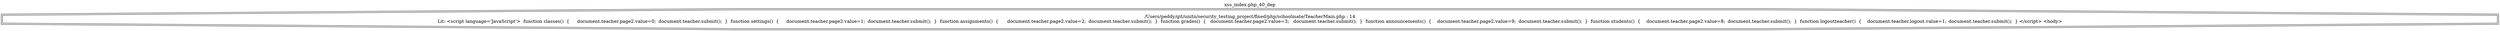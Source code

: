 digraph cfg {
  label="xss_index.php_40_dep";
  labelloc=t;
  n1 [shape=doubleoctagon, label="/Users/peddy/git/unitn/security_testing_project/fixed/php/schoolmate/TeacherMain.php : 14\nLit: <script language='JavaScript'>  function classes()  {	document.teacher.page2.value=0;	document.teacher.submit();  }  function settings()  {	document.teacher.page2.value=1;	document.teacher.submit();  }  function assignments()  {	document.teacher.page2.value=2;	document.teacher.submit();  }  function grades()  {   document.teacher.page2.value=3;   document.teacher.submit();  }  function announcements()  {	document.teacher.page2.value=9;	document.teacher.submit();  }  function students()  {	document.teacher.page2.value=8;	document.teacher.submit();  }  function logoutteacher()  {	document.teacher.logout.value=1;	document.teacher.submit();  } </script> <body>\n"];
}
